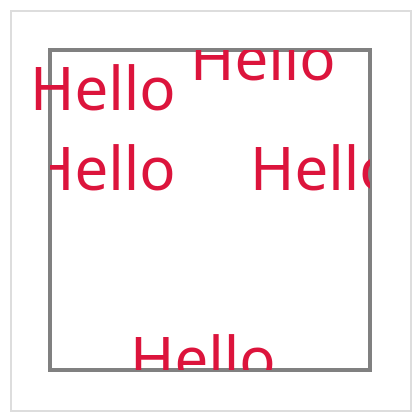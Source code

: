 {
  "$schema": "https://vega.github.io/schema/vega/v5.json",
  "description": "A simple bar chart with embedded data.",
  "background": "white",
  "padding": 5,
  "height": 200,
  "width": 200,
  "style": "cell",
  "marks": [
    {
      "type": "group",
      "encode": {
        "update": {
          "x": {"value": 20},
          "y": {"value": 20},
          "width": {"value": 160},
          "height": {"value": 160},
          "stroke": {"value": "gray"},
          "strokeWidth": {"value": 2}
        }
      },
      "marks": [
        {
          "type": "text",
          "encode": {
            "update": {
              "fill": {"value": "crimson"},
              "text": {"value": "Hello"},

              "fontSize": {"value": 30},
              "x": {"value": -10},
              "width": {"value": 50},
              "y": {"value": 30},
              "height": {"value": 50}
            }
          }
        },
        {
          "type": "text",
          "clip": true,
          "encode": {
            "update": {
              "fill": {"value": "crimson"},
              "text": {"value": "Hello"},

              "fontSize": {"value": 30},
              "x": {"value": -10},
              "y": {"value": 70}
            }
          }
        },
        {
          "type": "text",
          "clip": true,
          "encode": {
            "update": {
              "fill": {"value": "crimson"},
              "text": {"value": "Hello"},

              "fontSize": {"value": 30},
              "x": {"value": 100},
              "y": {"value": 70}
            }
          }
        },
        {
          "type": "text",
          "clip": true,
          "encode": {
            "update": {
              "fill": {"value": "crimson"},
              "text": {"value": "Hello"},

              "fontSize": {"value": 30},
              "x": {"value": 70},
              "width": {"value": 50},
              "y": {"value": 15},
              "height": {"value": 50}
            }
          }
        },
        {
          "type": "text",
          "clip": true,
          "encode": {
            "update": {
              "fill": {"value": "crimson"},
              "text": {"value": "Hello"},

              "fontSize": {"value": 30},
              "x": {"value": 40},
              "width": {"value": 50},
              "y": {"value": 165},
              "height": {"value": 50}
            }
          }
        }
      ]
    }
  ]
}
